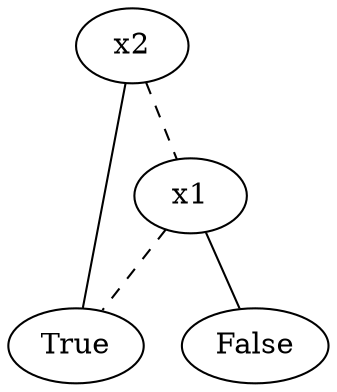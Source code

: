 graph { 
0 [ label = "x2" ];
1 [ label = "x1" ];
2 [ label = "True" ];
1--2 [style=dashed];
3 [ label = "False" ];
1--3;
0--1 [style=dashed];
0--2;
}